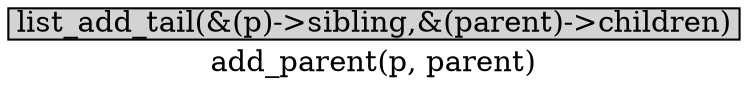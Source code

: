 digraph add_parent{
        label="add_parent(p, parent)";
        size="10,18";
        ratio=filled;
        
		node[style=filled, shape = box, margin="0.05,0.005",height="0.1",width="0.1"];

		add_parent[label="list_add_tail(&(p)->sibling,&(parent)->children)"];
}
